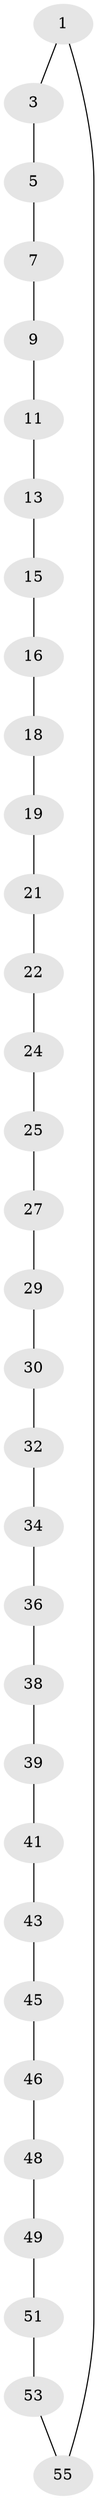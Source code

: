 // Generated by graph-tools (version 1.1) at 2025/52/02/27/25 19:52:25]
// undirected, 32 vertices, 32 edges
graph export_dot {
graph [start="1"]
  node [color=gray90,style=filled];
  1 [super="+2"];
  3 [super="+4"];
  5 [super="+6"];
  7 [super="+8"];
  9 [super="+10"];
  11 [super="+12"];
  13 [super="+14"];
  15;
  16 [super="+17"];
  18;
  19 [super="+20"];
  21;
  22 [super="+23"];
  24;
  25 [super="+26"];
  27 [super="+28"];
  29;
  30 [super="+31"];
  32 [super="+33"];
  34 [super="+35"];
  36 [super="+37"];
  38;
  39 [super="+40"];
  41 [super="+42"];
  43 [super="+44"];
  45;
  46 [super="+47"];
  48;
  49 [super="+50"];
  51 [super="+52"];
  53 [super="+54"];
  55 [super="+56"];
  1 -- 55;
  1 -- 3;
  3 -- 5;
  5 -- 7;
  7 -- 9;
  9 -- 11;
  11 -- 13;
  13 -- 15;
  15 -- 16;
  16 -- 18;
  18 -- 19;
  19 -- 21;
  21 -- 22;
  22 -- 24;
  24 -- 25;
  25 -- 27;
  27 -- 29;
  29 -- 30;
  30 -- 32;
  32 -- 34;
  34 -- 36;
  36 -- 38;
  38 -- 39;
  39 -- 41;
  41 -- 43;
  43 -- 45;
  45 -- 46;
  46 -- 48;
  48 -- 49;
  49 -- 51;
  51 -- 53;
  53 -- 55;
}
